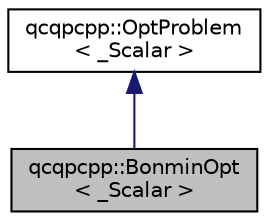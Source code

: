 digraph "qcqpcpp::BonminOpt&lt; _Scalar &gt;"
{
  edge [fontname="Helvetica",fontsize="10",labelfontname="Helvetica",labelfontsize="10"];
  node [fontname="Helvetica",fontsize="10",shape=record];
  Node1 [label="qcqpcpp::BonminOpt\l\< _Scalar \>",height=0.2,width=0.4,color="black", fillcolor="grey75", style="filled" fontcolor="black"];
  Node2 -> Node1 [dir="back",color="midnightblue",fontsize="10",style="solid",fontname="Helvetica"];
  Node2 [label="qcqpcpp::OptProblem\l\< _Scalar \>",height=0.2,width=0.4,color="black", fillcolor="white", style="filled",URL="$classqcqpcpp_1_1_opt_problem.html"];
}
